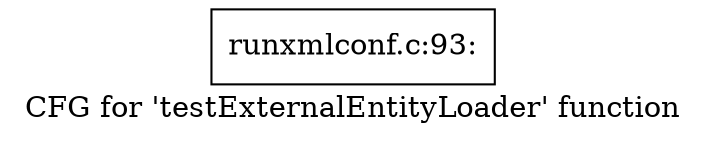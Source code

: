 digraph "CFG for 'testExternalEntityLoader' function" {
	label="CFG for 'testExternalEntityLoader' function";

	Node0x4000020 [shape=record,label="{runxmlconf.c:93:}"];
}
